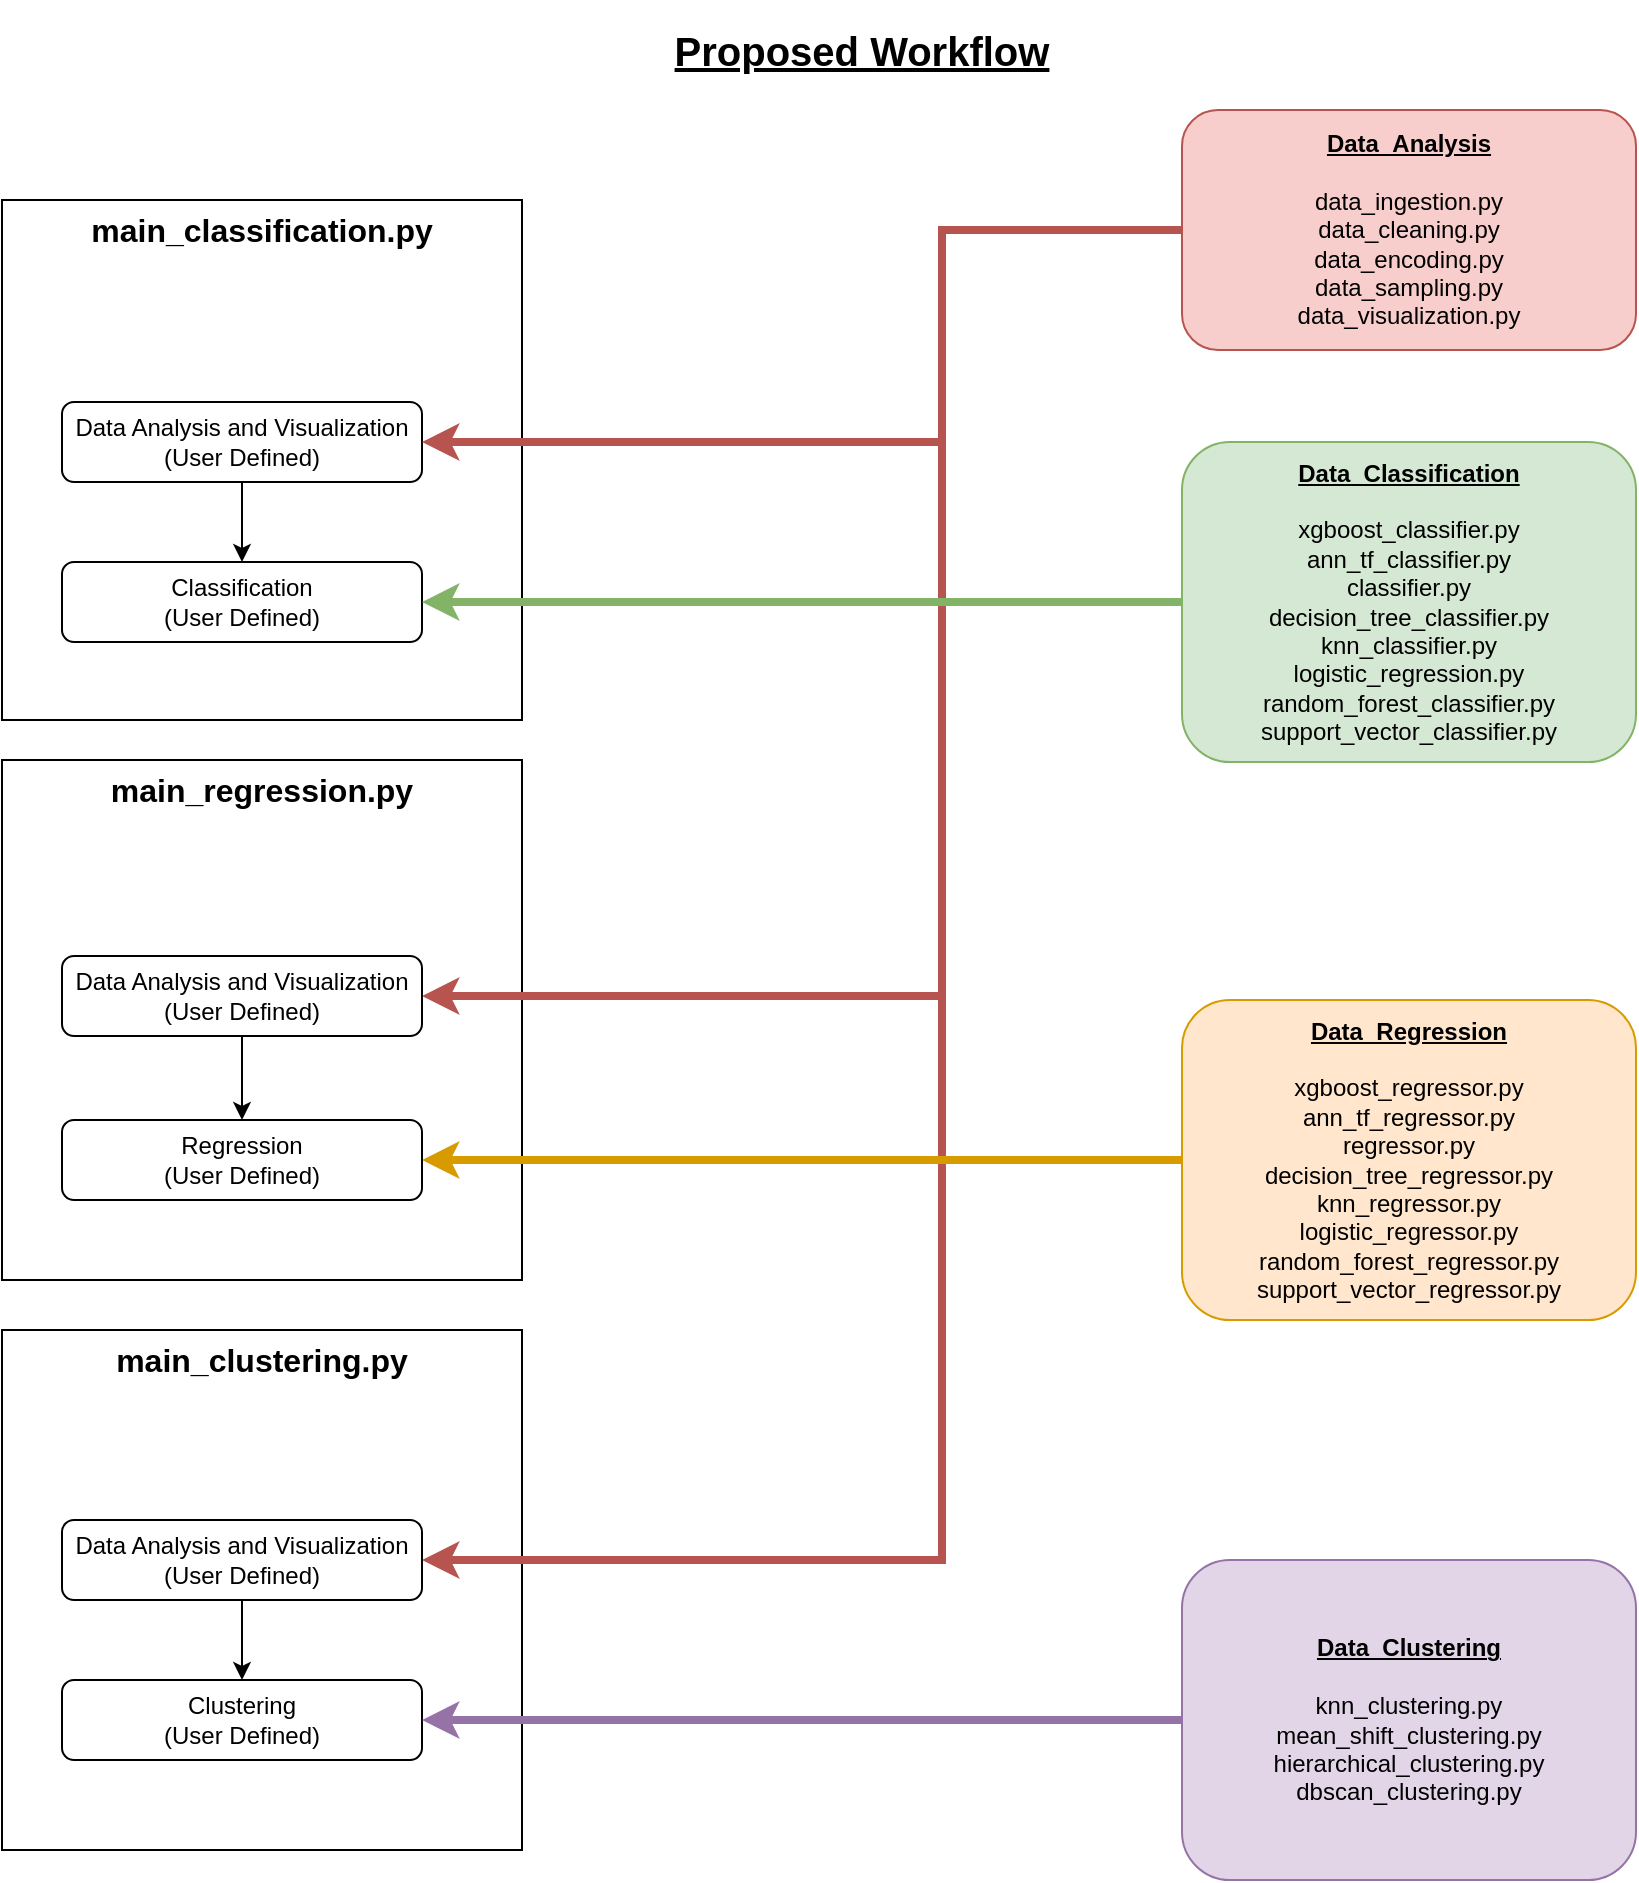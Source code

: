 <mxfile version="24.0.5" type="device">
  <diagram id="C5RBs43oDa-KdzZeNtuy" name="Page-1">
    <mxGraphModel dx="2049" dy="2275" grid="1" gridSize="10" guides="1" tooltips="1" connect="1" arrows="1" fold="1" page="1" pageScale="1" pageWidth="827" pageHeight="1169" math="0" shadow="0">
      <root>
        <mxCell id="WIyWlLk6GJQsqaUBKTNV-0" />
        <mxCell id="WIyWlLk6GJQsqaUBKTNV-1" parent="WIyWlLk6GJQsqaUBKTNV-0" />
        <mxCell id="tVau4BeB1wbIVWH6ao-C-36" value="" style="whiteSpace=wrap;html=1;aspect=fixed;" parent="WIyWlLk6GJQsqaUBKTNV-1" vertex="1">
          <mxGeometry x="10" y="565" width="260" height="260" as="geometry" />
        </mxCell>
        <mxCell id="tVau4BeB1wbIVWH6ao-C-35" value="" style="whiteSpace=wrap;html=1;aspect=fixed;" parent="WIyWlLk6GJQsqaUBKTNV-1" vertex="1">
          <mxGeometry x="10" y="280" width="260" height="260" as="geometry" />
        </mxCell>
        <mxCell id="tVau4BeB1wbIVWH6ao-C-34" value="" style="whiteSpace=wrap;html=1;aspect=fixed;" parent="WIyWlLk6GJQsqaUBKTNV-1" vertex="1">
          <mxGeometry x="10" width="260" height="260" as="geometry" />
        </mxCell>
        <mxCell id="tVau4BeB1wbIVWH6ao-C-7" style="edgeStyle=orthogonalEdgeStyle;rounded=0;orthogonalLoop=1;jettySize=auto;html=1;exitX=0.5;exitY=1;exitDx=0;exitDy=0;entryX=0.5;entryY=0;entryDx=0;entryDy=0;" parent="WIyWlLk6GJQsqaUBKTNV-1" source="WIyWlLk6GJQsqaUBKTNV-7" target="tVau4BeB1wbIVWH6ao-C-2" edge="1">
          <mxGeometry relative="1" as="geometry" />
        </mxCell>
        <mxCell id="WIyWlLk6GJQsqaUBKTNV-7" value="&lt;div&gt;Data Analysis and Visualization&lt;/div&gt;&lt;div&gt;(User Defined)&lt;br&gt;&lt;/div&gt;" style="rounded=1;whiteSpace=wrap;html=1;fontSize=12;glass=0;strokeWidth=1;shadow=0;" parent="WIyWlLk6GJQsqaUBKTNV-1" vertex="1">
          <mxGeometry x="40" y="101" width="180" height="40" as="geometry" />
        </mxCell>
        <mxCell id="tVau4BeB1wbIVWH6ao-C-38" style="edgeStyle=orthogonalEdgeStyle;rounded=0;orthogonalLoop=1;jettySize=auto;html=1;exitX=0;exitY=0.5;exitDx=0;exitDy=0;entryX=1;entryY=0.5;entryDx=0;entryDy=0;fillColor=#f8cecc;strokeColor=#b85450;strokeWidth=4;" parent="WIyWlLk6GJQsqaUBKTNV-1" source="WIyWlLk6GJQsqaUBKTNV-12" target="WIyWlLk6GJQsqaUBKTNV-7" edge="1">
          <mxGeometry relative="1" as="geometry">
            <Array as="points">
              <mxPoint x="480" y="15" />
              <mxPoint x="480" y="121" />
            </Array>
          </mxGeometry>
        </mxCell>
        <mxCell id="tVau4BeB1wbIVWH6ao-C-39" style="edgeStyle=orthogonalEdgeStyle;rounded=0;orthogonalLoop=1;jettySize=auto;html=1;exitX=0;exitY=0.5;exitDx=0;exitDy=0;entryX=1;entryY=0.5;entryDx=0;entryDy=0;fillColor=#f8cecc;strokeColor=#b85450;strokeWidth=4;" parent="WIyWlLk6GJQsqaUBKTNV-1" source="WIyWlLk6GJQsqaUBKTNV-12" target="tVau4BeB1wbIVWH6ao-C-12" edge="1">
          <mxGeometry relative="1" as="geometry">
            <Array as="points">
              <mxPoint x="480" y="15" />
              <mxPoint x="480" y="398" />
            </Array>
          </mxGeometry>
        </mxCell>
        <mxCell id="tVau4BeB1wbIVWH6ao-C-40" style="edgeStyle=orthogonalEdgeStyle;rounded=0;orthogonalLoop=1;jettySize=auto;html=1;entryX=1;entryY=0.5;entryDx=0;entryDy=0;fillColor=#f8cecc;strokeColor=#b85450;strokeWidth=4;" parent="WIyWlLk6GJQsqaUBKTNV-1" target="tVau4BeB1wbIVWH6ao-C-19" edge="1">
          <mxGeometry relative="1" as="geometry">
            <mxPoint x="600" y="15" as="sourcePoint" />
            <Array as="points">
              <mxPoint x="480" y="15" />
              <mxPoint x="480" y="680" />
            </Array>
          </mxGeometry>
        </mxCell>
        <mxCell id="WIyWlLk6GJQsqaUBKTNV-12" value="&lt;b&gt;&lt;u&gt;Data_Analysis&lt;/u&gt;&lt;/b&gt;&lt;div&gt;&lt;br&gt;&lt;/div&gt;&lt;div&gt;data_ingestion.py&lt;br&gt;&lt;/div&gt;&lt;div&gt;data_cleaning.py&lt;/div&gt;&lt;div&gt;data_encoding.py&lt;/div&gt;&lt;div&gt;data_sampling.py&lt;/div&gt;&lt;div&gt;data_visualization.py&lt;/div&gt;" style="rounded=1;whiteSpace=wrap;html=1;fontSize=12;glass=0;strokeWidth=1;shadow=0;fillColor=#f8cecc;strokeColor=#b85450;" parent="WIyWlLk6GJQsqaUBKTNV-1" vertex="1">
          <mxGeometry x="600" y="-45" width="227" height="120" as="geometry" />
        </mxCell>
        <mxCell id="tVau4BeB1wbIVWH6ao-C-2" value="&lt;div&gt;Classification&lt;/div&gt;&lt;div&gt;(User Defined)&lt;br&gt;&lt;/div&gt;" style="rounded=1;whiteSpace=wrap;html=1;fontSize=12;glass=0;strokeWidth=1;shadow=0;" parent="WIyWlLk6GJQsqaUBKTNV-1" vertex="1">
          <mxGeometry x="40" y="181" width="180" height="40" as="geometry" />
        </mxCell>
        <mxCell id="tVau4BeB1wbIVWH6ao-C-22" style="edgeStyle=orthogonalEdgeStyle;rounded=0;orthogonalLoop=1;jettySize=auto;html=1;fillColor=#d5e8d4;strokeColor=#82b366;strokeWidth=4;" parent="WIyWlLk6GJQsqaUBKTNV-1" source="tVau4BeB1wbIVWH6ao-C-3" edge="1">
          <mxGeometry relative="1" as="geometry">
            <mxPoint x="220" y="201" as="targetPoint" />
            <Array as="points" />
          </mxGeometry>
        </mxCell>
        <mxCell id="tVau4BeB1wbIVWH6ao-C-3" value="&lt;b&gt;&lt;u&gt;Data_Classification&lt;/u&gt;&lt;/b&gt;&lt;div&gt;&lt;br&gt;&lt;/div&gt;&lt;div&gt;&lt;div&gt;xgboost_classifier.py&lt;/div&gt;&lt;div&gt;ann_tf_classifier.py&lt;/div&gt;&lt;div&gt;classifier.py&lt;/div&gt;&lt;div&gt;decision_tree_classifier.py&lt;/div&gt;&lt;div&gt;knn_classifier.py&lt;/div&gt;&lt;div&gt;logistic_regression.py&lt;/div&gt;&lt;div&gt;random_forest_classifier.py&lt;/div&gt;&lt;div&gt;support_vector_classifier.py&lt;/div&gt;&lt;/div&gt;" style="rounded=1;whiteSpace=wrap;html=1;fontSize=12;glass=0;strokeWidth=1;shadow=0;fillColor=#d5e8d4;strokeColor=#82b366;" parent="WIyWlLk6GJQsqaUBKTNV-1" vertex="1">
          <mxGeometry x="600" y="121" width="227" height="160" as="geometry" />
        </mxCell>
        <mxCell id="tVau4BeB1wbIVWH6ao-C-44" style="edgeStyle=orthogonalEdgeStyle;rounded=0;orthogonalLoop=1;jettySize=auto;html=1;exitX=0;exitY=0.5;exitDx=0;exitDy=0;fillColor=#ffe6cc;strokeColor=#d79b00;strokeWidth=4;" parent="WIyWlLk6GJQsqaUBKTNV-1" source="tVau4BeB1wbIVWH6ao-C-8" target="tVau4BeB1wbIVWH6ao-C-13" edge="1">
          <mxGeometry relative="1" as="geometry" />
        </mxCell>
        <mxCell id="tVau4BeB1wbIVWH6ao-C-8" value="&lt;b&gt;&lt;u&gt;Data_Regression&lt;/u&gt;&lt;/b&gt;&lt;div&gt;&lt;br&gt;&lt;/div&gt;&lt;div&gt;&lt;div&gt;xgboost_regressor.py&lt;/div&gt;&lt;div&gt;ann_tf_&lt;span style=&quot;background-color: initial;&quot;&gt;regressor&lt;/span&gt;&lt;span style=&quot;background-color: initial;&quot;&gt;.py&lt;/span&gt;&lt;/div&gt;&lt;div&gt;&lt;span style=&quot;background-color: initial;&quot;&gt;regressor&lt;/span&gt;.py&lt;/div&gt;&lt;div&gt;decision_tree_regressor.py&lt;/div&gt;&lt;div&gt;knn_regressor.py&lt;/div&gt;&lt;div&gt;logistic_regressor.py&lt;/div&gt;&lt;div&gt;random_forest_regressor.py&lt;/div&gt;&lt;div&gt;support_vector_regressor.py&lt;/div&gt;&lt;/div&gt;" style="rounded=1;whiteSpace=wrap;html=1;fontSize=12;glass=0;strokeWidth=1;shadow=0;fillColor=#ffe6cc;strokeColor=#d79b00;" parent="WIyWlLk6GJQsqaUBKTNV-1" vertex="1">
          <mxGeometry x="600" y="400" width="227" height="160" as="geometry" />
        </mxCell>
        <mxCell id="tVau4BeB1wbIVWH6ao-C-11" style="edgeStyle=orthogonalEdgeStyle;rounded=0;orthogonalLoop=1;jettySize=auto;html=1;exitX=0.5;exitY=1;exitDx=0;exitDy=0;entryX=0.5;entryY=0;entryDx=0;entryDy=0;" parent="WIyWlLk6GJQsqaUBKTNV-1" source="tVau4BeB1wbIVWH6ao-C-12" target="tVau4BeB1wbIVWH6ao-C-13" edge="1">
          <mxGeometry relative="1" as="geometry" />
        </mxCell>
        <mxCell id="tVau4BeB1wbIVWH6ao-C-12" value="&lt;div&gt;Data Analysis and Visualization&lt;/div&gt;&lt;div&gt;(User Defined)&lt;br&gt;&lt;/div&gt;" style="rounded=1;whiteSpace=wrap;html=1;fontSize=12;glass=0;strokeWidth=1;shadow=0;" parent="WIyWlLk6GJQsqaUBKTNV-1" vertex="1">
          <mxGeometry x="40" y="378" width="180" height="40" as="geometry" />
        </mxCell>
        <mxCell id="tVau4BeB1wbIVWH6ao-C-13" value="&lt;div&gt;Regression&lt;/div&gt;&lt;div&gt;(User Defined)&lt;br&gt;&lt;/div&gt;" style="rounded=1;whiteSpace=wrap;html=1;fontSize=12;glass=0;strokeWidth=1;shadow=0;" parent="WIyWlLk6GJQsqaUBKTNV-1" vertex="1">
          <mxGeometry x="40" y="460" width="180" height="40" as="geometry" />
        </mxCell>
        <mxCell id="tVau4BeB1wbIVWH6ao-C-18" style="edgeStyle=orthogonalEdgeStyle;rounded=0;orthogonalLoop=1;jettySize=auto;html=1;exitX=0.5;exitY=1;exitDx=0;exitDy=0;entryX=0.5;entryY=0;entryDx=0;entryDy=0;" parent="WIyWlLk6GJQsqaUBKTNV-1" source="tVau4BeB1wbIVWH6ao-C-19" target="tVau4BeB1wbIVWH6ao-C-20" edge="1">
          <mxGeometry relative="1" as="geometry" />
        </mxCell>
        <mxCell id="tVau4BeB1wbIVWH6ao-C-19" value="&lt;div&gt;Data Analysis and Visualization&lt;/div&gt;&lt;div&gt;(User Defined)&lt;br&gt;&lt;/div&gt;" style="rounded=1;whiteSpace=wrap;html=1;fontSize=12;glass=0;strokeWidth=1;shadow=0;" parent="WIyWlLk6GJQsqaUBKTNV-1" vertex="1">
          <mxGeometry x="40" y="660" width="180" height="40" as="geometry" />
        </mxCell>
        <mxCell id="tVau4BeB1wbIVWH6ao-C-20" value="&lt;div&gt;Clustering&lt;/div&gt;&lt;div&gt;(User Defined)&lt;br&gt;&lt;/div&gt;" style="rounded=1;whiteSpace=wrap;html=1;fontSize=12;glass=0;strokeWidth=1;shadow=0;" parent="WIyWlLk6GJQsqaUBKTNV-1" vertex="1">
          <mxGeometry x="40" y="740" width="180" height="40" as="geometry" />
        </mxCell>
        <mxCell id="tVau4BeB1wbIVWH6ao-C-33" style="edgeStyle=orthogonalEdgeStyle;rounded=0;orthogonalLoop=1;jettySize=auto;html=1;exitX=0;exitY=0.5;exitDx=0;exitDy=0;entryX=1;entryY=0.5;entryDx=0;entryDy=0;fillColor=#e1d5e7;strokeColor=#9673a6;strokeWidth=4;" parent="WIyWlLk6GJQsqaUBKTNV-1" source="tVau4BeB1wbIVWH6ao-C-32" target="tVau4BeB1wbIVWH6ao-C-20" edge="1">
          <mxGeometry relative="1" as="geometry">
            <Array as="points">
              <mxPoint x="580" y="760" />
              <mxPoint x="580" y="760" />
            </Array>
          </mxGeometry>
        </mxCell>
        <mxCell id="tVau4BeB1wbIVWH6ao-C-32" value="&lt;u&gt;&lt;b&gt;Data_Clustering&lt;/b&gt;&lt;/u&gt;&lt;div&gt;&lt;br&gt;&lt;/div&gt;&lt;div&gt;&lt;div&gt;knn_clustering.py&lt;/div&gt;&lt;div&gt;&lt;span style=&quot;background-color: initial;&quot;&gt;mean_shift_clustering.py&lt;/span&gt;&lt;/div&gt;&lt;div&gt;&lt;span style=&quot;background-color: initial;&quot;&gt;hierarchical_clustering&lt;/span&gt;.py&lt;/div&gt;&lt;div&gt;dbscan_clustering.py&lt;/div&gt;&lt;/div&gt;" style="rounded=1;whiteSpace=wrap;html=1;fontSize=12;glass=0;strokeWidth=1;shadow=0;fillColor=#e1d5e7;strokeColor=#9673a6;" parent="WIyWlLk6GJQsqaUBKTNV-1" vertex="1">
          <mxGeometry x="600" y="680" width="227" height="160" as="geometry" />
        </mxCell>
        <mxCell id="tVau4BeB1wbIVWH6ao-C-41" value="main_regression.py" style="text;html=1;align=center;verticalAlign=middle;whiteSpace=wrap;rounded=0;fontStyle=1;fontSize=16;" parent="WIyWlLk6GJQsqaUBKTNV-1" vertex="1">
          <mxGeometry x="60" y="280" width="160" height="30" as="geometry" />
        </mxCell>
        <mxCell id="tVau4BeB1wbIVWH6ao-C-42" value="main_classification.py" style="text;html=1;align=center;verticalAlign=middle;whiteSpace=wrap;rounded=0;fontStyle=1;fontSize=16;" parent="WIyWlLk6GJQsqaUBKTNV-1" vertex="1">
          <mxGeometry x="60" width="160" height="30" as="geometry" />
        </mxCell>
        <mxCell id="tVau4BeB1wbIVWH6ao-C-43" value="main_clustering.py" style="text;html=1;align=center;verticalAlign=middle;whiteSpace=wrap;rounded=0;fontStyle=1;fontSize=16;" parent="WIyWlLk6GJQsqaUBKTNV-1" vertex="1">
          <mxGeometry x="60" y="565" width="160" height="30" as="geometry" />
        </mxCell>
        <mxCell id="YYG6u4qmNCYjIm-oM2RO-0" value="Proposed Workflow" style="text;html=1;align=center;verticalAlign=middle;whiteSpace=wrap;rounded=0;fontSize=20;fontStyle=5" vertex="1" parent="WIyWlLk6GJQsqaUBKTNV-1">
          <mxGeometry x="210" y="-100" width="460" height="50" as="geometry" />
        </mxCell>
      </root>
    </mxGraphModel>
  </diagram>
</mxfile>
